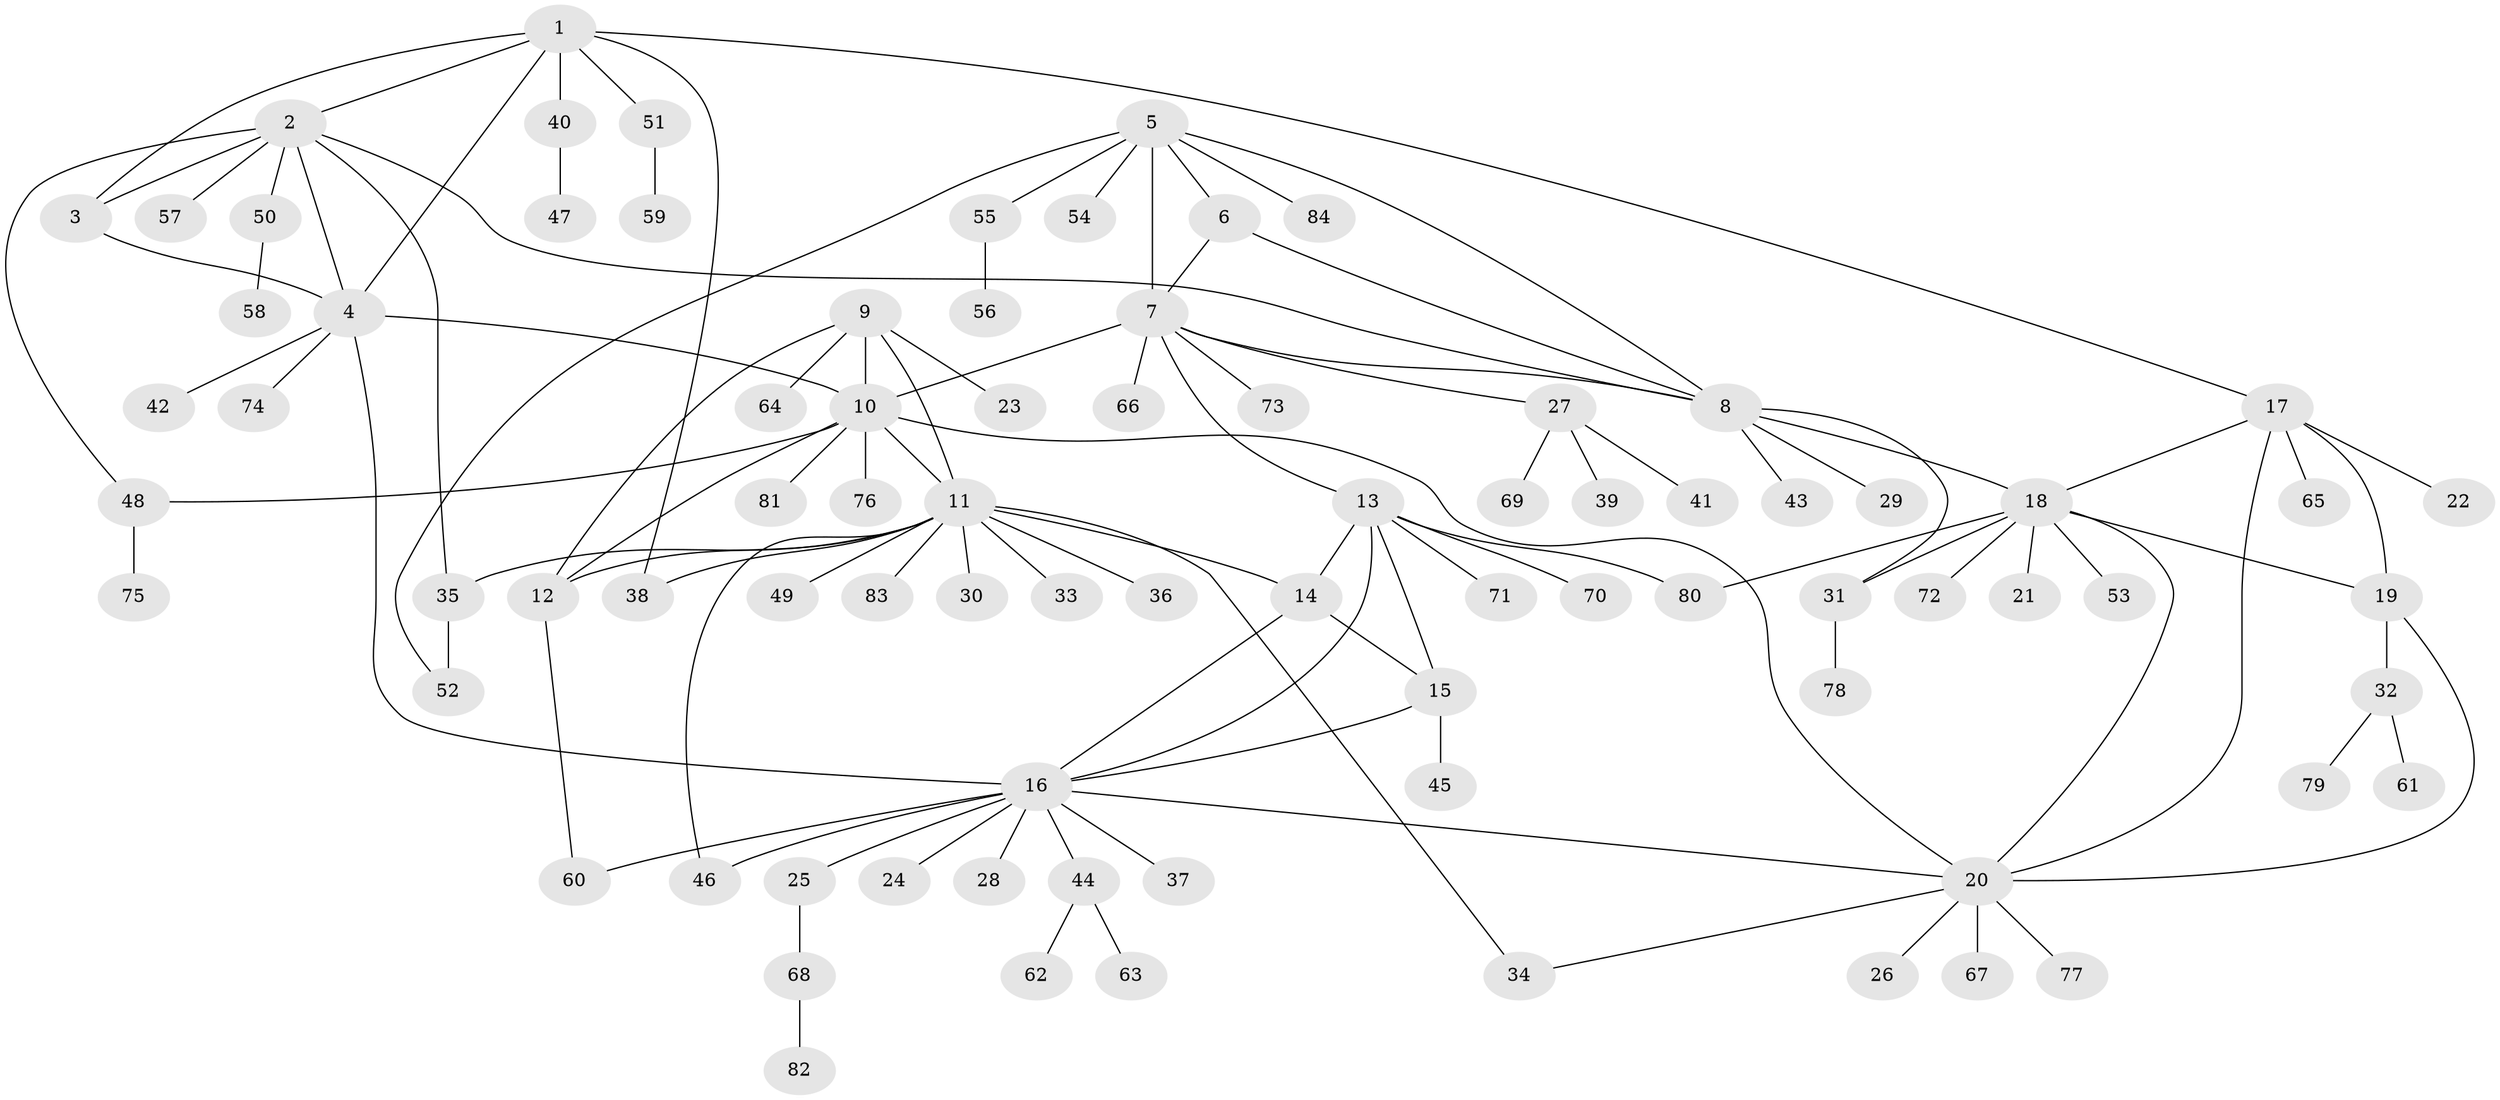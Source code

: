 // coarse degree distribution, {4: 0.04, 3: 0.02, 7: 0.02, 1: 0.8, 12: 0.02, 2: 0.06, 20: 0.02, 10: 0.02}
// Generated by graph-tools (version 1.1) at 2025/58/03/04/25 21:58:31]
// undirected, 84 vertices, 113 edges
graph export_dot {
graph [start="1"]
  node [color=gray90,style=filled];
  1;
  2;
  3;
  4;
  5;
  6;
  7;
  8;
  9;
  10;
  11;
  12;
  13;
  14;
  15;
  16;
  17;
  18;
  19;
  20;
  21;
  22;
  23;
  24;
  25;
  26;
  27;
  28;
  29;
  30;
  31;
  32;
  33;
  34;
  35;
  36;
  37;
  38;
  39;
  40;
  41;
  42;
  43;
  44;
  45;
  46;
  47;
  48;
  49;
  50;
  51;
  52;
  53;
  54;
  55;
  56;
  57;
  58;
  59;
  60;
  61;
  62;
  63;
  64;
  65;
  66;
  67;
  68;
  69;
  70;
  71;
  72;
  73;
  74;
  75;
  76;
  77;
  78;
  79;
  80;
  81;
  82;
  83;
  84;
  1 -- 2;
  1 -- 3;
  1 -- 4;
  1 -- 17;
  1 -- 38;
  1 -- 40;
  1 -- 51;
  2 -- 3;
  2 -- 4;
  2 -- 8;
  2 -- 35;
  2 -- 48;
  2 -- 50;
  2 -- 57;
  3 -- 4;
  4 -- 10;
  4 -- 16;
  4 -- 42;
  4 -- 74;
  5 -- 6;
  5 -- 7;
  5 -- 8;
  5 -- 52;
  5 -- 54;
  5 -- 55;
  5 -- 84;
  6 -- 7;
  6 -- 8;
  7 -- 8;
  7 -- 10;
  7 -- 13;
  7 -- 27;
  7 -- 66;
  7 -- 73;
  8 -- 18;
  8 -- 29;
  8 -- 31;
  8 -- 43;
  9 -- 10;
  9 -- 11;
  9 -- 12;
  9 -- 23;
  9 -- 64;
  10 -- 11;
  10 -- 12;
  10 -- 20;
  10 -- 48;
  10 -- 76;
  10 -- 81;
  11 -- 12;
  11 -- 14;
  11 -- 30;
  11 -- 33;
  11 -- 34;
  11 -- 35;
  11 -- 36;
  11 -- 38;
  11 -- 46;
  11 -- 49;
  11 -- 83;
  12 -- 60;
  13 -- 14;
  13 -- 15;
  13 -- 16;
  13 -- 70;
  13 -- 71;
  13 -- 80;
  14 -- 15;
  14 -- 16;
  15 -- 16;
  15 -- 45;
  16 -- 20;
  16 -- 24;
  16 -- 25;
  16 -- 28;
  16 -- 37;
  16 -- 44;
  16 -- 46;
  16 -- 60;
  17 -- 18;
  17 -- 19;
  17 -- 20;
  17 -- 22;
  17 -- 65;
  18 -- 19;
  18 -- 20;
  18 -- 21;
  18 -- 31;
  18 -- 53;
  18 -- 72;
  18 -- 80;
  19 -- 20;
  19 -- 32;
  20 -- 26;
  20 -- 34;
  20 -- 67;
  20 -- 77;
  25 -- 68;
  27 -- 39;
  27 -- 41;
  27 -- 69;
  31 -- 78;
  32 -- 61;
  32 -- 79;
  35 -- 52;
  40 -- 47;
  44 -- 62;
  44 -- 63;
  48 -- 75;
  50 -- 58;
  51 -- 59;
  55 -- 56;
  68 -- 82;
}
